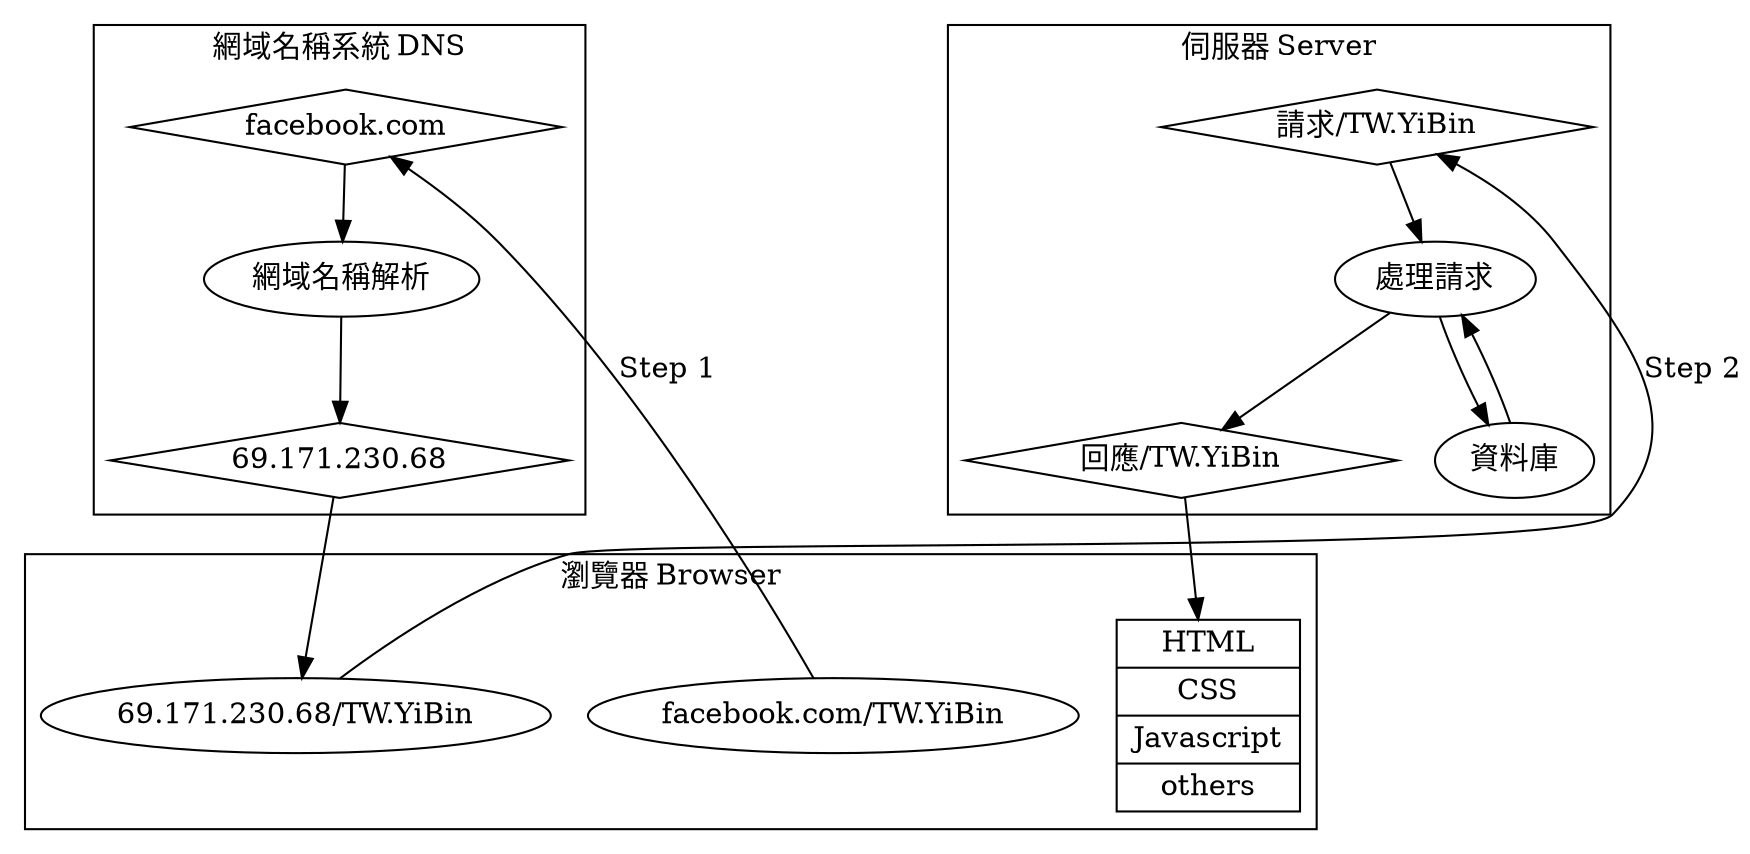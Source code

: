 digraph website {
  "facebook.com"[shape=diamond];
  "69.171.230.68"[shape=diamond];
  "請求/TW.YiBin"[shape=diamond];
  "回應/TW.YiBin"[shape=diamond];
  result[label="{ HTML | CSS | Javascript | others}", shape="record"];

  subgraph cluster_BROWSER {
    label = "瀏覽器 Browser";
    "facebook.com/TW.YiBin";
    "69.171.230.68/TW.YiBin";
    result;
  }

  "facebook.com/TW.YiBin" -> "facebook.com"[label = "Step 1"];
  "69.171.230.68" -> "69.171.230.68/TW.YiBin";
  subgraph cluster_DNS {
    label = "網域名稱系統 DNS";
    "facebook.com" -> "網域名稱解析";
    "網域名稱解析" -> "69.171.230.68";
  }

  "69.171.230.68/TW.YiBin" -> "請求/TW.YiBin"[label = "Step 2"];
  "回應/TW.YiBin"-> result;
  subgraph cluster_WEB {
    label = "伺服器 Server";
    "請求/TW.YiBin" -> "處理請求";
    "處理請求" -> "資料庫";
    "資料庫" -> "處理請求";
    "處理請求" -> "回應/TW.YiBin";
  }
}
